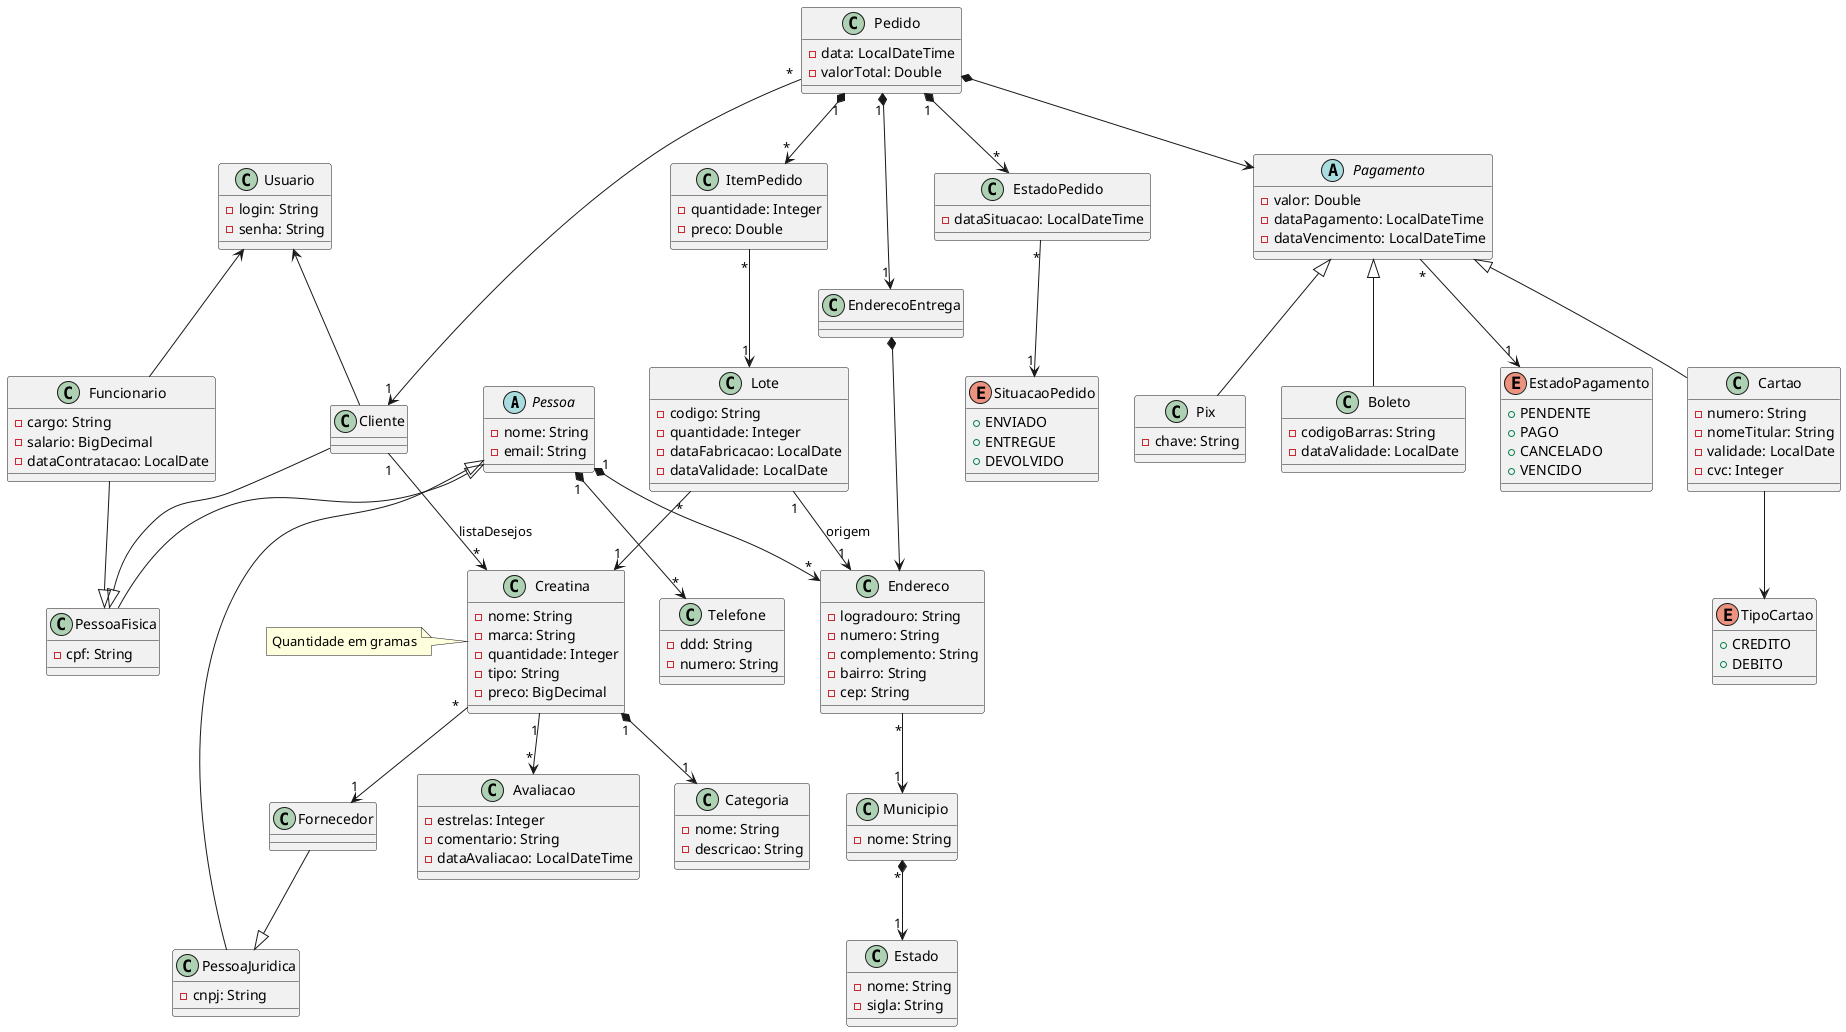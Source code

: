 @startuml Creatina

abstract class Pessoa {
  - nome: String
  - email: String
}

class PessoaFisica {
  - cpf: String
}

class PessoaJuridica {
  - cnpj: String
}

class Usuario {
  - login: String
  - senha: String
}

class Cliente {
}

class Funcionario {
  - cargo: String
  - salario: BigDecimal
  - dataContratacao: LocalDate
}

Pessoa <|-- PessoaFisica
Pessoa <|-- PessoaJuridica
Usuario <-- Cliente
Usuario <-- Funcionario
Funcionario --|> PessoaFisica
Cliente --|> PessoaFisica
Fornecedor --|> PessoaJuridica

class Telefone {
  - ddd: String
  - numero: String
}

class Endereco {
  - logradouro: String
  - numero: String
  - complemento: String
  - bairro: String
  - cep: String
}

class Municipio {
  - nome: String
}

class Estado {
  - nome: String
  - sigla: String
}

class Pedido {
  - data: LocalDateTime
  - valorTotal: Double
}

class ItemPedido {
  - quantidade: Integer
  - preco: Double
}

class EstadoPedido {
  - dataSituacao: LocalDateTime
}

Enum SituacaoPedido {
  + ENVIADO
  + ENTREGUE
  + DEVOLVIDO
}

class EnderecoEntrega {
}

Enum EstadoPagamento {
  + PENDENTE
  + PAGO
  + CANCELADO
  + VENCIDO
}

abstract class Pagamento {
  - valor: Double
  - dataPagamento: LocalDateTime
  - dataVencimento: LocalDateTime
}

class Cartao {
  - numero: String
  - nomeTitular: String
  - validade: LocalDate
  - cvc: Integer
}

Enum TipoCartao {
  + CREDITO
  + DEBITO
}

class Pix {
  - chave: String
}

class Boleto {
  - codigoBarras: String
  - dataValidade: LocalDate
}

Pagamento <|-- Pix
Pagamento <|-- Boleto
Pagamento <|-- Cartao
Pagamento "*" --> "1" EstadoPagamento

class Fornecedor {
}

class Creatina {
  - nome: String
  - marca: String
  - quantidade: Integer
  - tipo: String
  - preco: BigDecimal
}

class Categoria {
  - nome: String
  - descricao: String
}

class Lote {
  - codigo: String
  - quantidade: Integer
  - dataFabricacao: LocalDate
  - dataValidade: LocalDate
}

class Avaliacao {
  - estrelas: Integer
  - comentario: String
  - dataAvaliacao: LocalDateTime
}

' Relacionamentos

Pessoa "1" *--> "*" Telefone
Pessoa "1" *--> "*" Endereco

EnderecoEntrega *--> Endereco
Endereco "*" --> "1" Municipio
Municipio "*" *--> "1" Estado

Cliente "1" --> "*" Creatina : listaDesejos

ItemPedido "*" --> "1" Lote

Pedido "*" --> "1" Cliente
Pedido "1" *--> "*" ItemPedido
Pedido *--> Pagamento
Pedido "1" *--> "*" EstadoPedido
Pedido "1" *--> "1" EnderecoEntrega

EstadoPedido "*" --> "1" SituacaoPedido

Cartao --> TipoCartao

Creatina "1" *--> "1" Categoria
Creatina "1" --> "*" Avaliacao
Creatina "*" --> "1" Fornecedor

Lote "*" --> "1" Creatina
Lote "1" --> "1" Endereco : origem

note left of Creatina: Quantidade em gramas

@enduml
